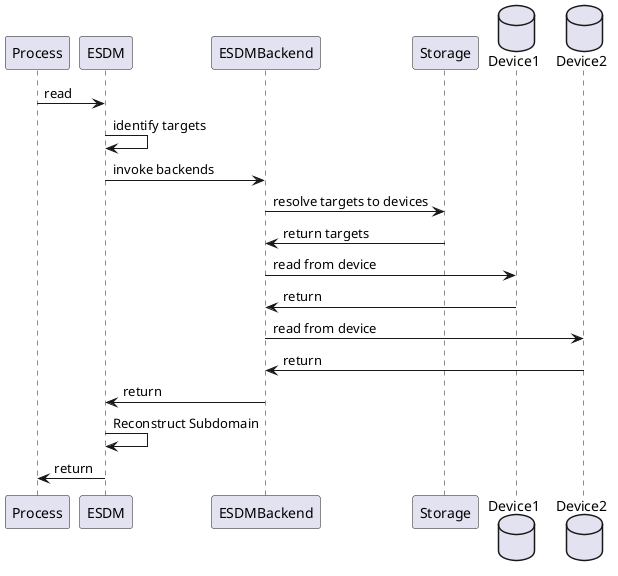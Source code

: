 @startuml

participant Process
participant ESDM
participant ESDMBackend
participant Storage
database Device1
database Device2

Process -> ESDM: read
ESDM -> ESDM: identify targets
ESDM -> ESDMBackend: invoke backends
ESDMBackend -> Storage: resolve targets to devices
ESDMBackend <- Storage: return targets
ESDMBackend -> Device1: read from device
ESDMBackend <- Device1: return
ESDMBackend -> Device2: read from device
ESDMBackend <- Device2: return
ESDM <- ESDMBackend: return
ESDM -> ESDM: Reconstruct Subdomain
Process <- ESDM: return

@enduml
